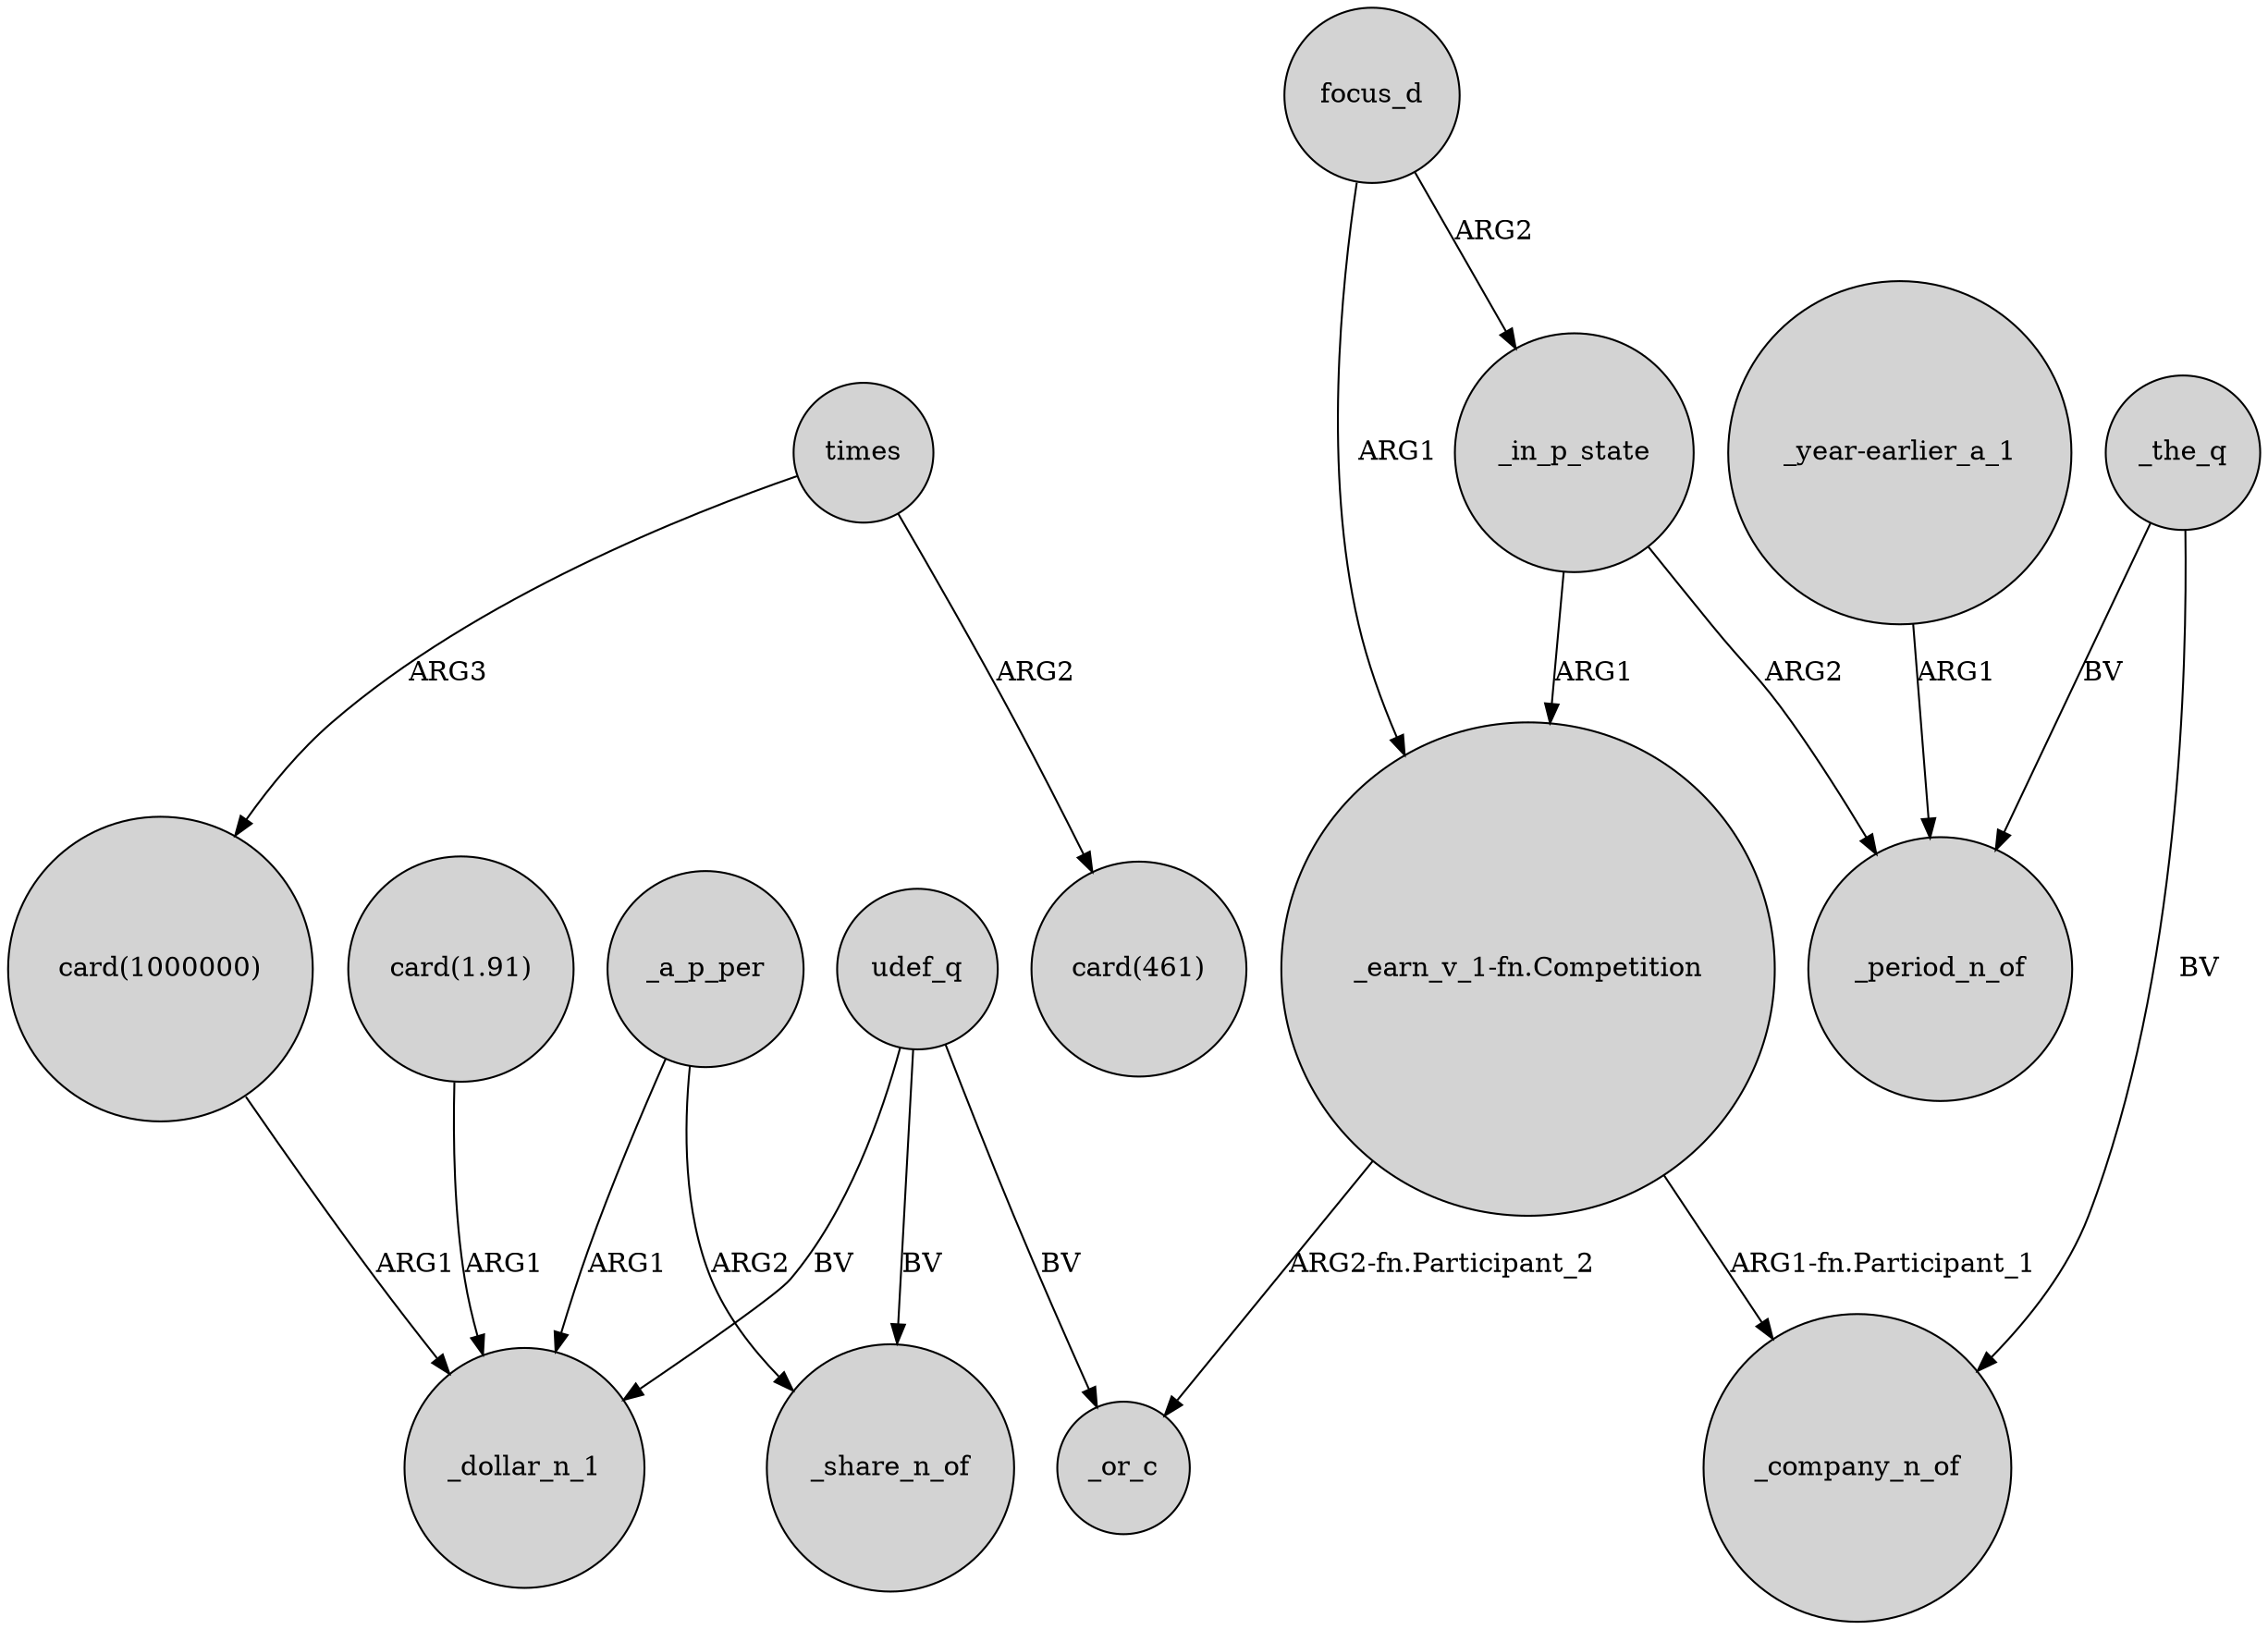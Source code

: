digraph {
	node [shape=circle style=filled]
	times -> "card(1000000)" [label=ARG3]
	times -> "card(461)" [label=ARG2]
	_a_p_per -> _share_n_of [label=ARG2]
	_in_p_state -> _period_n_of [label=ARG2]
	focus_d -> _in_p_state [label=ARG2]
	udef_q -> _share_n_of [label=BV]
	_the_q -> _period_n_of [label=BV]
	_in_p_state -> "_earn_v_1-fn.Competition" [label=ARG1]
	udef_q -> _dollar_n_1 [label=BV]
	"card(1.91)" -> _dollar_n_1 [label=ARG1]
	"_earn_v_1-fn.Competition" -> _or_c [label="ARG2-fn.Participant_2"]
	"card(1000000)" -> _dollar_n_1 [label=ARG1]
	udef_q -> _or_c [label=BV]
	_the_q -> _company_n_of [label=BV]
	focus_d -> "_earn_v_1-fn.Competition" [label=ARG1]
	_a_p_per -> _dollar_n_1 [label=ARG1]
	"_year-earlier_a_1" -> _period_n_of [label=ARG1]
	"_earn_v_1-fn.Competition" -> _company_n_of [label="ARG1-fn.Participant_1"]
}
